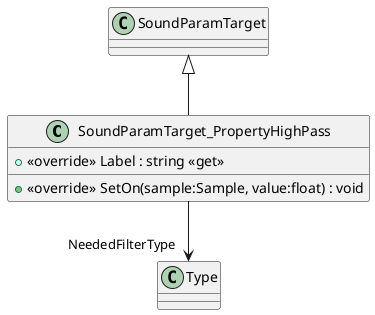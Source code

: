 @startuml
class SoundParamTarget_PropertyHighPass {
    + <<override>> Label : string <<get>>
    + <<override>> SetOn(sample:Sample, value:float) : void
}
SoundParamTarget <|-- SoundParamTarget_PropertyHighPass
SoundParamTarget_PropertyHighPass --> "NeededFilterType" Type
@enduml
